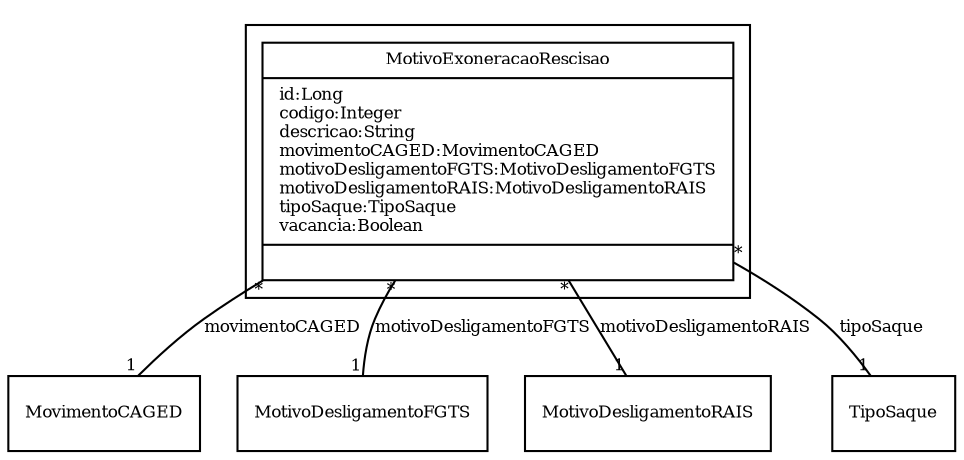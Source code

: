 digraph G{
fontname = "Times-Roman"
fontsize = 8

node [
        fontname = "Times-Roman"
        fontsize = 8
        shape = "record"
]

edge [
        fontname = "Times-Roman"
        fontsize = 8
]

subgraph clusterMOTIVO_DE_EXONERACAORESCISAO
{
MotivoExoneracaoRescisao [label = "{MotivoExoneracaoRescisao|id:Long\lcodigo:Integer\ldescricao:String\lmovimentoCAGED:MovimentoCAGED\lmotivoDesligamentoFGTS:MotivoDesligamentoFGTS\lmotivoDesligamentoRAIS:MotivoDesligamentoRAIS\ltipoSaque:TipoSaque\lvacancia:Boolean\l|\l}"]
}
edge [arrowhead = "none" headlabel = "1" taillabel = "*"] MotivoExoneracaoRescisao -> MovimentoCAGED [label = "movimentoCAGED"]
edge [arrowhead = "none" headlabel = "1" taillabel = "*"] MotivoExoneracaoRescisao -> MotivoDesligamentoFGTS [label = "motivoDesligamentoFGTS"]
edge [arrowhead = "none" headlabel = "1" taillabel = "*"] MotivoExoneracaoRescisao -> MotivoDesligamentoRAIS [label = "motivoDesligamentoRAIS"]
edge [arrowhead = "none" headlabel = "1" taillabel = "*"] MotivoExoneracaoRescisao -> TipoSaque [label = "tipoSaque"]
}
